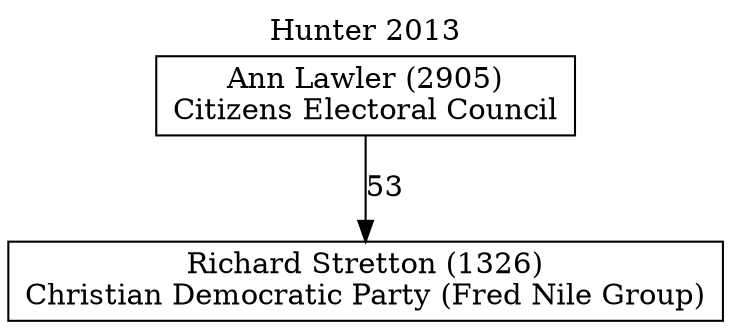 // House preference flow
digraph "Richard Stretton (1326)_Hunter_2013" {
	graph [label="Hunter 2013" labelloc=t mclimit=10]
	node [shape=box]
	"Richard Stretton (1326)" [label="Richard Stretton (1326)
Christian Democratic Party (Fred Nile Group)"]
	"Ann Lawler (2905)" [label="Ann Lawler (2905)
Citizens Electoral Council"]
	"Ann Lawler (2905)" -> "Richard Stretton (1326)" [label=53]
}
